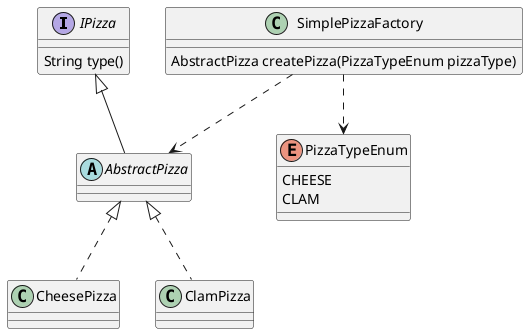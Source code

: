 @startuml

interface IPizza {
String type()
}
abstract class AbstractPizza
IPizza <|-- AbstractPizza

class CheesePizza
class ClamPizza

AbstractPizza <|.. CheesePizza
AbstractPizza <|.. ClamPizza
SimplePizzaFactory ..> PizzaTypeEnum
SimplePizzaFactory ..> AbstractPizza

class SimplePizzaFactory {
    AbstractPizza createPizza(PizzaTypeEnum pizzaType)
}

enum PizzaTypeEnum {
CHEESE
CLAM
}




@enduml

